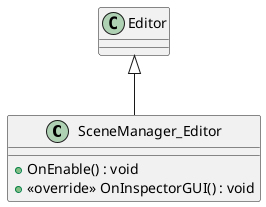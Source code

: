 @startuml
class SceneManager_Editor {
    + OnEnable() : void
    + <<override>> OnInspectorGUI() : void
}
Editor <|-- SceneManager_Editor
@enduml
